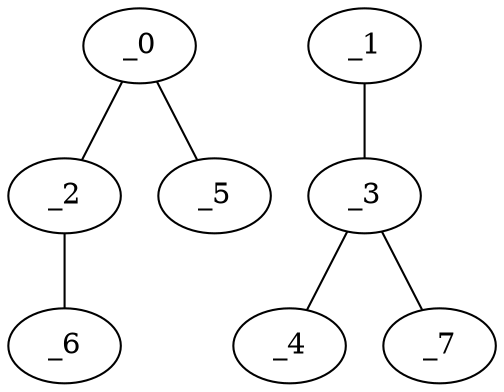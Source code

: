 graph KP1_0091 {
	_0	 [x="0.73",
		y="2.87"];
	_2	 [x="0.73",
		y="0.64"];
	_0 -- _2;
	_5	 [x="1.36332",
		y="2.09981"];
	_0 -- _5;
	_1	 [x="1.52616",
		y="3.18852"];
	_3	 [x="0.59",
		y="1.75"];
	_1 -- _3;
	_6	 [x="2.99335",
		y="0.167444"];
	_2 -- _6;
	_4	 [x="2.23131",
		y="0.210358"];
	_3 -- _4;
	_7	 [x="0.881942",
		y="1.12792"];
	_3 -- _7;
}
